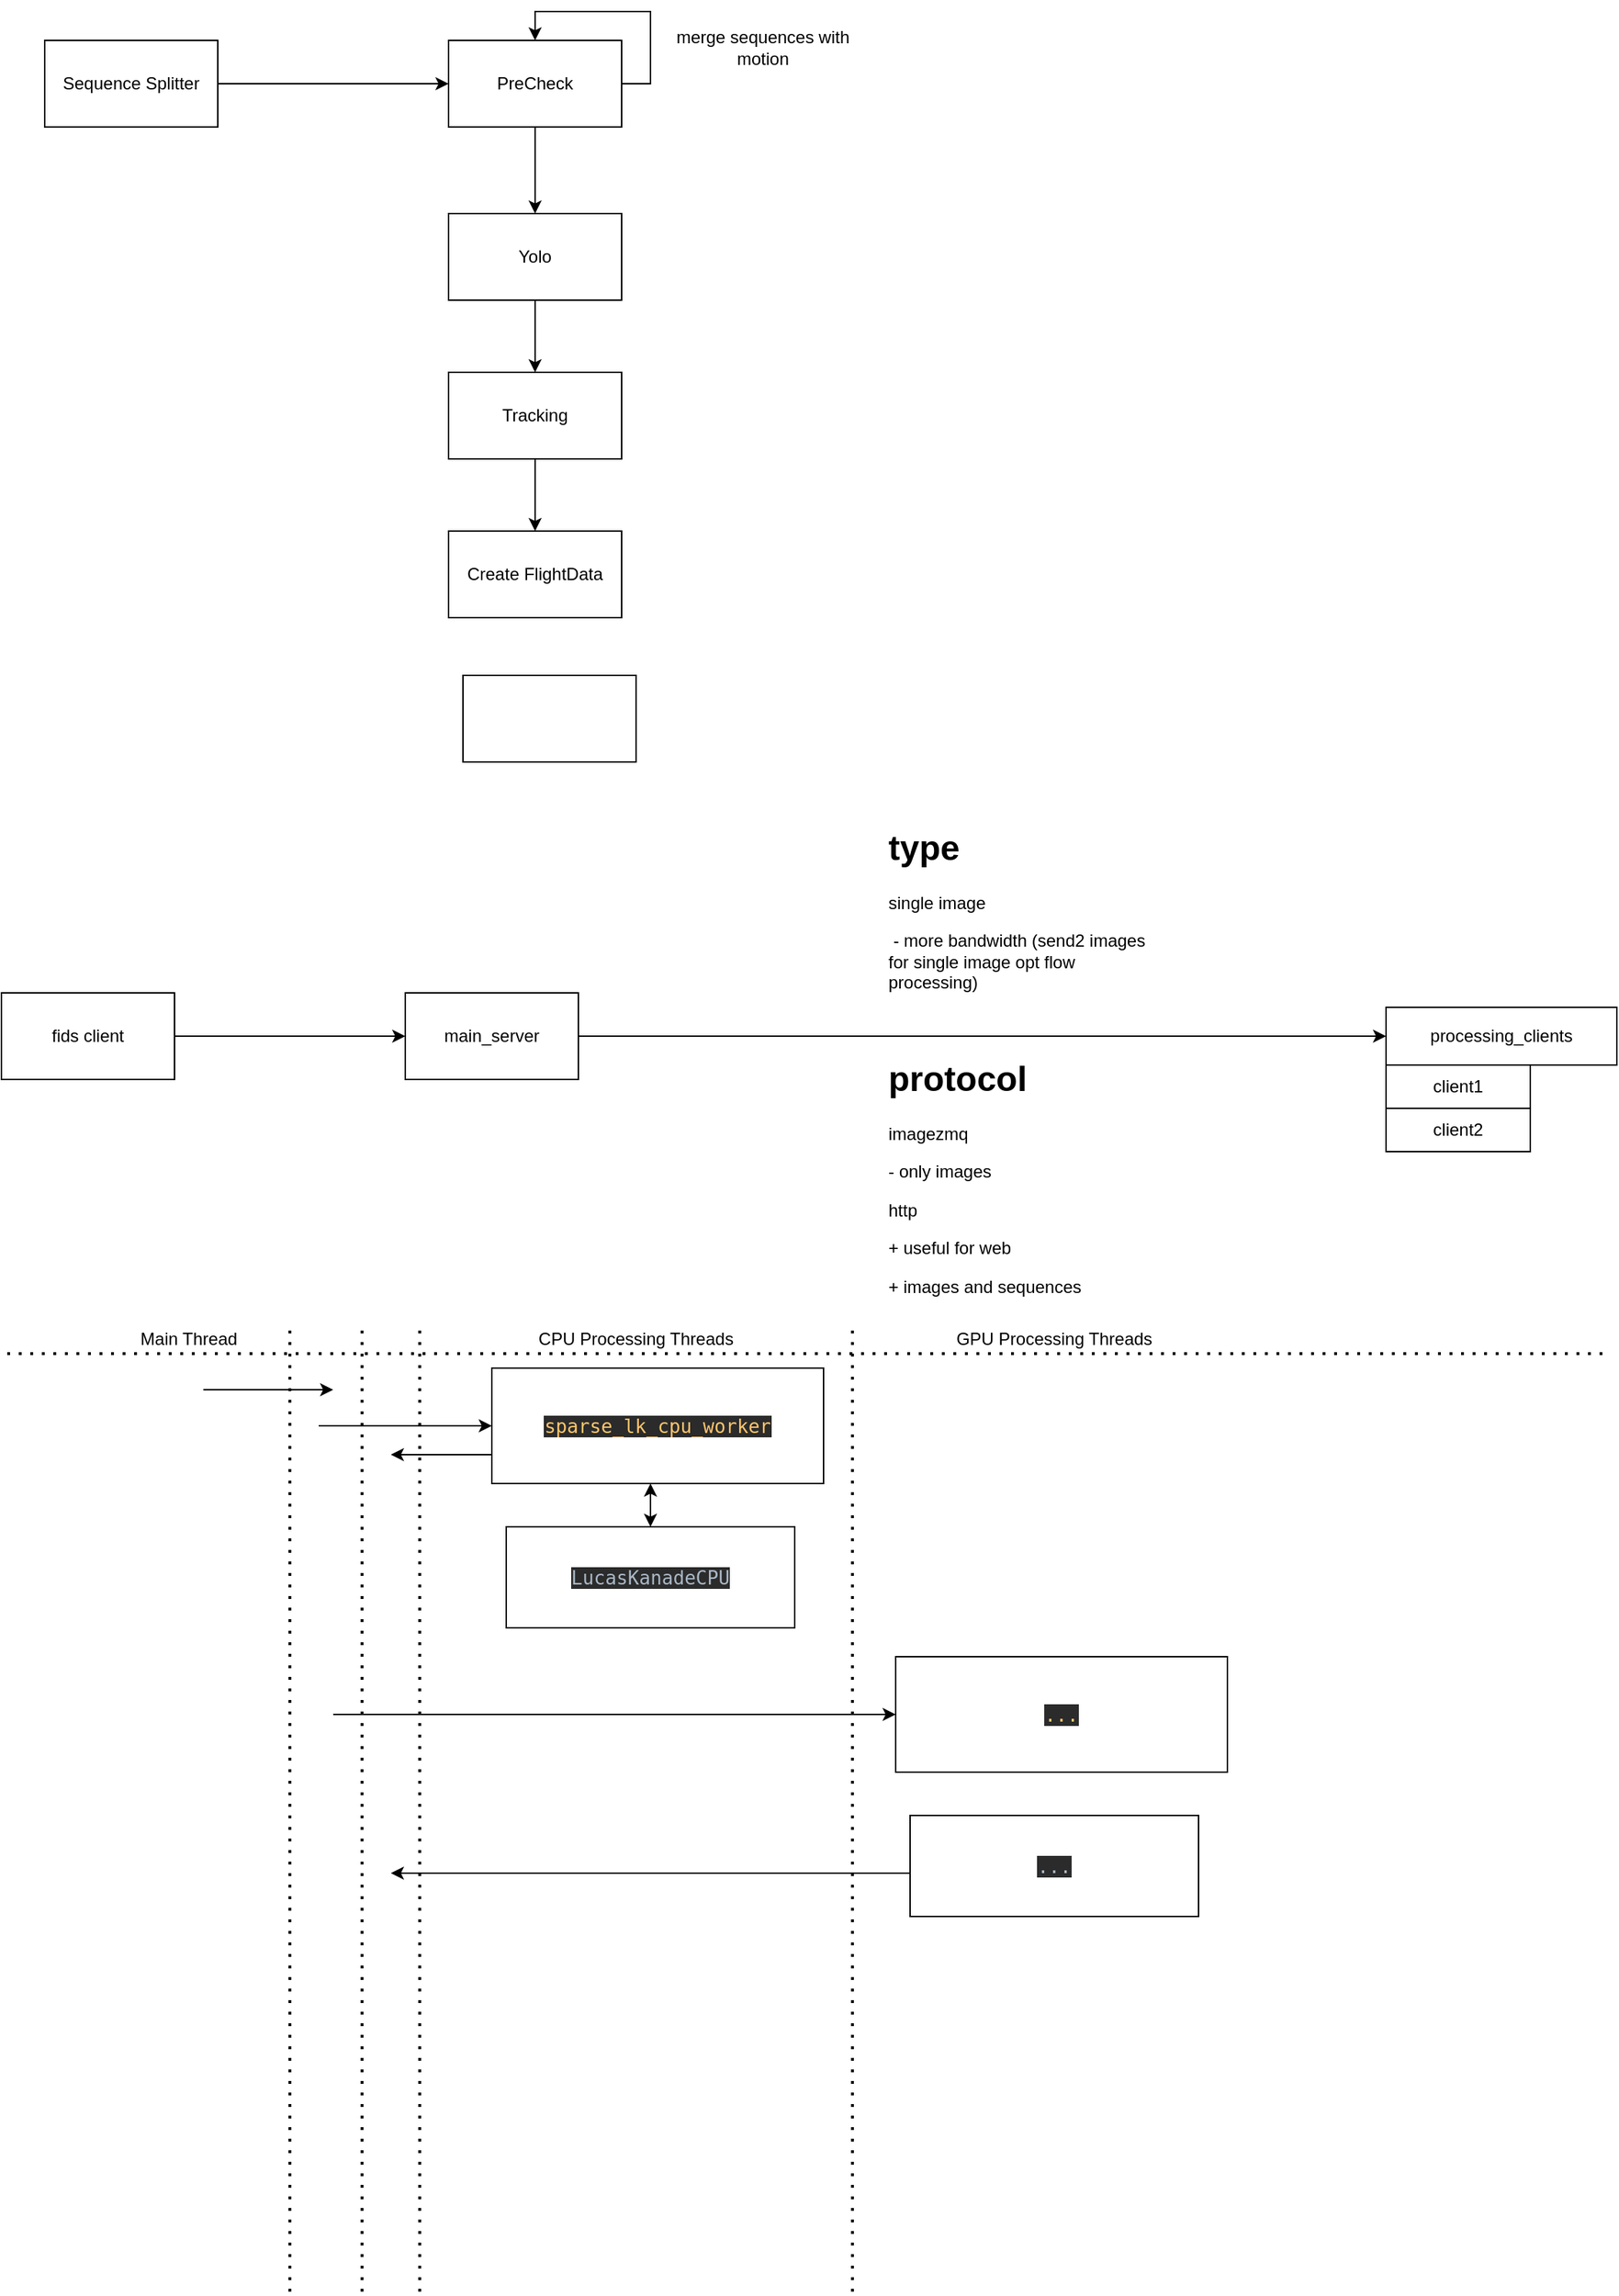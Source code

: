 <mxfile compressed="false" version="16.5.1" type="device">
  <diagram id="mwoZFWHElbyQGc58FeKA" name="Seite-1">
    <mxGraphModel dx="2015" dy="1233" grid="1" gridSize="10" guides="1" tooltips="1" connect="1" arrows="1" fold="1" page="1" pageScale="1" pageWidth="1200" pageHeight="1920" math="0" shadow="0">
      <root>
        <mxCell id="0" />
        <mxCell id="1" parent="0" />
        <mxCell id="fAniJ6srrR9OPO0-OqqV-7" style="edgeStyle=none;rounded=0;orthogonalLoop=1;jettySize=auto;html=1;exitX=1;exitY=0.5;exitDx=0;exitDy=0;entryX=0;entryY=0.5;entryDx=0;entryDy=0;" parent="1" source="fAniJ6srrR9OPO0-OqqV-1" target="fAniJ6srrR9OPO0-OqqV-2" edge="1">
          <mxGeometry relative="1" as="geometry" />
        </mxCell>
        <mxCell id="fAniJ6srrR9OPO0-OqqV-1" value="Sequence Splitter" style="rounded=0;whiteSpace=wrap;html=1;" parent="1" vertex="1">
          <mxGeometry x="60" y="70" width="120" height="60" as="geometry" />
        </mxCell>
        <mxCell id="fAniJ6srrR9OPO0-OqqV-9" style="edgeStyle=none;rounded=0;orthogonalLoop=1;jettySize=auto;html=1;exitX=0.5;exitY=1;exitDx=0;exitDy=0;" parent="1" source="fAniJ6srrR9OPO0-OqqV-2" target="fAniJ6srrR9OPO0-OqqV-3" edge="1">
          <mxGeometry relative="1" as="geometry" />
        </mxCell>
        <mxCell id="fAniJ6srrR9OPO0-OqqV-2" value="PreCheck" style="rounded=0;whiteSpace=wrap;html=1;" parent="1" vertex="1">
          <mxGeometry x="340" y="70" width="120" height="60" as="geometry" />
        </mxCell>
        <mxCell id="fAniJ6srrR9OPO0-OqqV-10" style="edgeStyle=none;rounded=0;orthogonalLoop=1;jettySize=auto;html=1;exitX=0.5;exitY=1;exitDx=0;exitDy=0;entryX=0.5;entryY=0;entryDx=0;entryDy=0;" parent="1" source="fAniJ6srrR9OPO0-OqqV-3" target="fAniJ6srrR9OPO0-OqqV-4" edge="1">
          <mxGeometry relative="1" as="geometry" />
        </mxCell>
        <mxCell id="fAniJ6srrR9OPO0-OqqV-3" value="Yolo" style="rounded=0;whiteSpace=wrap;html=1;" parent="1" vertex="1">
          <mxGeometry x="340" y="190" width="120" height="60" as="geometry" />
        </mxCell>
        <mxCell id="fAniJ6srrR9OPO0-OqqV-11" style="edgeStyle=none;rounded=0;orthogonalLoop=1;jettySize=auto;html=1;exitX=0.5;exitY=1;exitDx=0;exitDy=0;entryX=0.5;entryY=0;entryDx=0;entryDy=0;" parent="1" source="fAniJ6srrR9OPO0-OqqV-4" target="fAniJ6srrR9OPO0-OqqV-5" edge="1">
          <mxGeometry relative="1" as="geometry" />
        </mxCell>
        <mxCell id="fAniJ6srrR9OPO0-OqqV-4" value="Tracking" style="rounded=0;whiteSpace=wrap;html=1;" parent="1" vertex="1">
          <mxGeometry x="340" y="300" width="120" height="60" as="geometry" />
        </mxCell>
        <mxCell id="fAniJ6srrR9OPO0-OqqV-5" value="Create FlightData" style="rounded=0;whiteSpace=wrap;html=1;" parent="1" vertex="1">
          <mxGeometry x="340" y="410" width="120" height="60" as="geometry" />
        </mxCell>
        <mxCell id="fAniJ6srrR9OPO0-OqqV-8" style="edgeStyle=none;rounded=0;orthogonalLoop=1;jettySize=auto;html=1;exitX=1;exitY=0.5;exitDx=0;exitDy=0;entryX=0.5;entryY=0;entryDx=0;entryDy=0;" parent="1" source="fAniJ6srrR9OPO0-OqqV-2" target="fAniJ6srrR9OPO0-OqqV-2" edge="1">
          <mxGeometry relative="1" as="geometry">
            <Array as="points">
              <mxPoint x="480" y="100" />
              <mxPoint x="480" y="50" />
              <mxPoint x="400" y="50" />
            </Array>
          </mxGeometry>
        </mxCell>
        <mxCell id="fAniJ6srrR9OPO0-OqqV-13" value="merge sequences with motion" style="text;html=1;strokeColor=none;fillColor=none;align=center;verticalAlign=middle;whiteSpace=wrap;rounded=0;" parent="1" vertex="1">
          <mxGeometry x="490" y="60" width="136" height="30" as="geometry" />
        </mxCell>
        <mxCell id="fAniJ6srrR9OPO0-OqqV-14" value="" style="rounded=0;whiteSpace=wrap;html=1;" parent="1" vertex="1">
          <mxGeometry x="350" y="510" width="120" height="60" as="geometry" />
        </mxCell>
        <mxCell id="-fBphjwXjosBGBWuIPnj-1" value="fids client" style="rounded=0;whiteSpace=wrap;html=1;" parent="1" vertex="1">
          <mxGeometry x="30" y="730" width="120" height="60" as="geometry" />
        </mxCell>
        <mxCell id="-fBphjwXjosBGBWuIPnj-2" value="main_server" style="rounded=0;whiteSpace=wrap;html=1;" parent="1" vertex="1">
          <mxGeometry x="310" y="730" width="120" height="60" as="geometry" />
        </mxCell>
        <mxCell id="-fBphjwXjosBGBWuIPnj-3" value="" style="endArrow=classic;html=1;rounded=0;exitX=1;exitY=0.5;exitDx=0;exitDy=0;" parent="1" source="-fBphjwXjosBGBWuIPnj-1" target="-fBphjwXjosBGBWuIPnj-2" edge="1">
          <mxGeometry width="50" height="50" relative="1" as="geometry">
            <mxPoint x="460" y="690" as="sourcePoint" />
            <mxPoint x="510" y="640" as="targetPoint" />
          </mxGeometry>
        </mxCell>
        <mxCell id="-fBphjwXjosBGBWuIPnj-4" value="processing_clients" style="rounded=0;whiteSpace=wrap;html=1;" parent="1" vertex="1">
          <mxGeometry x="990" y="740" width="160" height="40" as="geometry" />
        </mxCell>
        <mxCell id="-fBphjwXjosBGBWuIPnj-5" value="client1" style="rounded=0;whiteSpace=wrap;html=1;" parent="1" vertex="1">
          <mxGeometry x="990" y="780" width="100" height="30" as="geometry" />
        </mxCell>
        <mxCell id="-fBphjwXjosBGBWuIPnj-6" value="client2" style="rounded=0;whiteSpace=wrap;html=1;" parent="1" vertex="1">
          <mxGeometry x="990" y="810" width="100" height="30" as="geometry" />
        </mxCell>
        <mxCell id="-fBphjwXjosBGBWuIPnj-7" value="" style="endArrow=classic;html=1;rounded=0;entryX=0;entryY=0.5;entryDx=0;entryDy=0;exitX=1;exitY=0.5;exitDx=0;exitDy=0;" parent="1" source="-fBphjwXjosBGBWuIPnj-2" target="-fBphjwXjosBGBWuIPnj-4" edge="1">
          <mxGeometry width="50" height="50" relative="1" as="geometry">
            <mxPoint x="460" y="690" as="sourcePoint" />
            <mxPoint x="510" y="640" as="targetPoint" />
          </mxGeometry>
        </mxCell>
        <mxCell id="-fBphjwXjosBGBWuIPnj-9" value="&lt;h1&gt;protocol&lt;/h1&gt;&lt;p&gt;&lt;span style=&quot;text-align: center&quot;&gt;imagezmq&lt;/span&gt;&lt;/p&gt;&lt;p&gt;&lt;span style=&quot;text-align: center&quot;&gt;- only images&lt;/span&gt;&lt;/p&gt;&lt;p&gt;&lt;span style=&quot;text-align: center&quot;&gt;http&lt;/span&gt;&lt;br&gt;&lt;/p&gt;&lt;p&gt;&lt;span style=&quot;text-align: center&quot;&gt;+ useful for web&lt;/span&gt;&lt;/p&gt;&lt;p&gt;&lt;span style=&quot;text-align: center&quot;&gt;+ images and sequences&lt;/span&gt;&lt;/p&gt;" style="text;html=1;strokeColor=none;fillColor=none;spacing=5;spacingTop=-20;whiteSpace=wrap;overflow=hidden;rounded=0;" parent="1" vertex="1">
          <mxGeometry x="640" y="770" width="190" height="178" as="geometry" />
        </mxCell>
        <mxCell id="-fBphjwXjosBGBWuIPnj-10" value="&lt;h1&gt;type&lt;/h1&gt;&lt;p&gt;&lt;span style=&quot;text-align: center&quot;&gt;single image&lt;/span&gt;&lt;br&gt;&lt;/p&gt;&lt;p&gt;&lt;span style=&quot;text-align: center&quot;&gt;&amp;nbsp;- more bandwidth (send2 images for single image opt flow processing)&lt;/span&gt;&lt;/p&gt;" style="text;html=1;strokeColor=none;fillColor=none;spacing=5;spacingTop=-20;whiteSpace=wrap;overflow=hidden;rounded=0;" parent="1" vertex="1">
          <mxGeometry x="640" y="610" width="190" height="120" as="geometry" />
        </mxCell>
        <mxCell id="J6f8C0cy1MSMZnDVH4ZW-2" value="&lt;pre style=&quot;background-color: #2b2b2b ; color: #a9b7c6 ; font-family: &amp;#34;jetbrains mono&amp;#34; , monospace ; font-size: 9.8pt&quot;&gt;&lt;span style=&quot;color: #ffc66d&quot;&gt;sparse_lk_cpu_worker&lt;/span&gt;&lt;/pre&gt;" style="rounded=0;whiteSpace=wrap;html=1;" vertex="1" parent="1">
          <mxGeometry x="370" y="990" width="230" height="80" as="geometry" />
        </mxCell>
        <mxCell id="J6f8C0cy1MSMZnDVH4ZW-3" value="&lt;pre style=&quot;background-color: #2b2b2b ; color: #a9b7c6 ; font-family: &amp;#34;jetbrains mono&amp;#34; , monospace ; font-size: 9.8pt&quot;&gt;LucasKanadeCPU&lt;/pre&gt;" style="rounded=0;whiteSpace=wrap;html=1;" vertex="1" parent="1">
          <mxGeometry x="380" y="1100" width="200" height="70" as="geometry" />
        </mxCell>
        <mxCell id="J6f8C0cy1MSMZnDVH4ZW-8" value="Main Thread" style="text;html=1;strokeColor=none;fillColor=none;align=center;verticalAlign=middle;whiteSpace=wrap;rounded=0;" vertex="1" parent="1">
          <mxGeometry x="80" y="960" width="160" height="20" as="geometry" />
        </mxCell>
        <mxCell id="J6f8C0cy1MSMZnDVH4ZW-9" value="CPU Processing Threads" style="text;html=1;strokeColor=none;fillColor=none;align=center;verticalAlign=middle;whiteSpace=wrap;rounded=0;" vertex="1" parent="1">
          <mxGeometry x="390" y="960" width="160" height="20" as="geometry" />
        </mxCell>
        <mxCell id="J6f8C0cy1MSMZnDVH4ZW-10" value="" style="endArrow=none;dashed=1;html=1;dashPattern=1 3;strokeWidth=2;rounded=0;" edge="1" parent="1">
          <mxGeometry width="50" height="50" relative="1" as="geometry">
            <mxPoint x="320" y="1630" as="sourcePoint" />
            <mxPoint x="320" y="960" as="targetPoint" />
          </mxGeometry>
        </mxCell>
        <mxCell id="J6f8C0cy1MSMZnDVH4ZW-11" value="" style="endArrow=none;dashed=1;html=1;dashPattern=1 3;strokeWidth=2;rounded=0;" edge="1" parent="1">
          <mxGeometry width="50" height="50" relative="1" as="geometry">
            <mxPoint x="620" y="1630" as="sourcePoint" />
            <mxPoint x="620" y="960" as="targetPoint" />
          </mxGeometry>
        </mxCell>
        <mxCell id="J6f8C0cy1MSMZnDVH4ZW-12" value="" style="endArrow=none;dashed=1;html=1;dashPattern=1 3;strokeWidth=2;rounded=0;" edge="1" parent="1">
          <mxGeometry width="50" height="50" relative="1" as="geometry">
            <mxPoint x="1140" y="980" as="sourcePoint" />
            <mxPoint x="30" y="980" as="targetPoint" />
          </mxGeometry>
        </mxCell>
        <mxCell id="J6f8C0cy1MSMZnDVH4ZW-13" value="" style="endArrow=none;dashed=1;html=1;dashPattern=1 3;strokeWidth=2;rounded=0;" edge="1" parent="1">
          <mxGeometry width="50" height="50" relative="1" as="geometry">
            <mxPoint x="230" y="1630" as="sourcePoint" />
            <mxPoint x="230" y="960" as="targetPoint" />
          </mxGeometry>
        </mxCell>
        <mxCell id="J6f8C0cy1MSMZnDVH4ZW-14" value="" style="endArrow=classic;startArrow=classic;html=1;rounded=0;" edge="1" parent="1" source="J6f8C0cy1MSMZnDVH4ZW-3">
          <mxGeometry width="50" height="50" relative="1" as="geometry">
            <mxPoint x="430" y="1120" as="sourcePoint" />
            <mxPoint x="480" y="1070" as="targetPoint" />
          </mxGeometry>
        </mxCell>
        <mxCell id="J6f8C0cy1MSMZnDVH4ZW-15" value="" style="endArrow=classic;html=1;rounded=0;entryX=0;entryY=0.5;entryDx=0;entryDy=0;" edge="1" parent="1" target="J6f8C0cy1MSMZnDVH4ZW-2">
          <mxGeometry width="50" height="50" relative="1" as="geometry">
            <mxPoint x="250" y="1030" as="sourcePoint" />
            <mxPoint x="310" y="1080" as="targetPoint" />
          </mxGeometry>
        </mxCell>
        <mxCell id="J6f8C0cy1MSMZnDVH4ZW-16" value="" style="endArrow=classic;html=1;rounded=0;exitX=0;exitY=0.75;exitDx=0;exitDy=0;" edge="1" parent="1" source="J6f8C0cy1MSMZnDVH4ZW-2">
          <mxGeometry width="50" height="50" relative="1" as="geometry">
            <mxPoint x="260" y="1130" as="sourcePoint" />
            <mxPoint x="300" y="1050" as="targetPoint" />
            <Array as="points">
              <mxPoint x="340" y="1050" />
            </Array>
          </mxGeometry>
        </mxCell>
        <mxCell id="J6f8C0cy1MSMZnDVH4ZW-17" value="" style="endArrow=none;dashed=1;html=1;dashPattern=1 3;strokeWidth=2;rounded=0;" edge="1" parent="1">
          <mxGeometry width="50" height="50" relative="1" as="geometry">
            <mxPoint x="280" y="1630" as="sourcePoint" />
            <mxPoint x="280" y="960" as="targetPoint" />
          </mxGeometry>
        </mxCell>
        <mxCell id="J6f8C0cy1MSMZnDVH4ZW-18" value="" style="endArrow=classic;html=1;rounded=0;" edge="1" parent="1">
          <mxGeometry width="50" height="50" relative="1" as="geometry">
            <mxPoint x="170" y="1005" as="sourcePoint" />
            <mxPoint x="260" y="1005" as="targetPoint" />
          </mxGeometry>
        </mxCell>
        <mxCell id="J6f8C0cy1MSMZnDVH4ZW-19" value="&lt;pre style=&quot;background-color: #2b2b2b ; color: #a9b7c6 ; font-family: &amp;#34;jetbrains mono&amp;#34; , monospace ; font-size: 9.8pt&quot;&gt;&lt;span style=&quot;color: #ffc66d&quot;&gt;...&lt;/span&gt;&lt;/pre&gt;" style="rounded=0;whiteSpace=wrap;html=1;" vertex="1" parent="1">
          <mxGeometry x="650" y="1190" width="230" height="80" as="geometry" />
        </mxCell>
        <mxCell id="J6f8C0cy1MSMZnDVH4ZW-20" value="&lt;pre style=&quot;background-color: #2b2b2b ; color: #a9b7c6 ; font-family: &amp;#34;jetbrains mono&amp;#34; , monospace ; font-size: 9.8pt&quot;&gt;...&lt;/pre&gt;" style="rounded=0;whiteSpace=wrap;html=1;" vertex="1" parent="1">
          <mxGeometry x="660" y="1300" width="200" height="70" as="geometry" />
        </mxCell>
        <mxCell id="J6f8C0cy1MSMZnDVH4ZW-21" value="" style="endArrow=classic;html=1;rounded=0;entryX=0;entryY=0.5;entryDx=0;entryDy=0;" edge="1" parent="1" target="J6f8C0cy1MSMZnDVH4ZW-19">
          <mxGeometry width="50" height="50" relative="1" as="geometry">
            <mxPoint x="260" y="1230" as="sourcePoint" />
            <mxPoint x="380" y="1040" as="targetPoint" />
          </mxGeometry>
        </mxCell>
        <mxCell id="J6f8C0cy1MSMZnDVH4ZW-22" value="" style="endArrow=classic;html=1;rounded=0;" edge="1" parent="1">
          <mxGeometry width="50" height="50" relative="1" as="geometry">
            <mxPoint x="660" y="1340" as="sourcePoint" />
            <mxPoint x="300" y="1340" as="targetPoint" />
            <Array as="points">
              <mxPoint x="660" y="1340" />
              <mxPoint x="390" y="1340" />
            </Array>
          </mxGeometry>
        </mxCell>
        <mxCell id="J6f8C0cy1MSMZnDVH4ZW-25" value="GPU Processing Threads" style="text;html=1;strokeColor=none;fillColor=none;align=center;verticalAlign=middle;whiteSpace=wrap;rounded=0;" vertex="1" parent="1">
          <mxGeometry x="680" y="960" width="160" height="20" as="geometry" />
        </mxCell>
      </root>
    </mxGraphModel>
  </diagram>
</mxfile>
